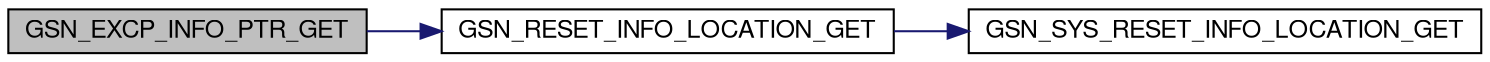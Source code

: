 digraph G
{
  edge [fontname="FreeSans",fontsize="12",labelfontname="FreeSans",labelfontsize="12"];
  node [fontname="FreeSans",fontsize="12",shape=record];
  rankdir=LR;
  Node1 [label="GSN_EXCP_INFO_PTR_GET",height=0.2,width=0.4,color="black", fillcolor="grey75", style="filled" fontcolor="black"];
  Node1 -> Node2 [color="midnightblue",fontsize="12",style="solid",fontname="FreeSans"];
  Node2 [label="GSN_RESET_INFO_LOCATION_GET",height=0.2,width=0.4,color="black", fillcolor="white", style="filled",URL="$a00616.html#a15a0ecf9c4da89af7a4f6b4a89c986aa"];
  Node2 -> Node3 [color="midnightblue",fontsize="12",style="solid",fontname="FreeSans"];
  Node3 [label="GSN_SYS_RESET_INFO_LOCATION_GET",height=0.2,width=0.4,color="black", fillcolor="white", style="filled",URL="$a00617.html#a3ceb648d06aa927b3e5cd3f9e1275764"];
}
